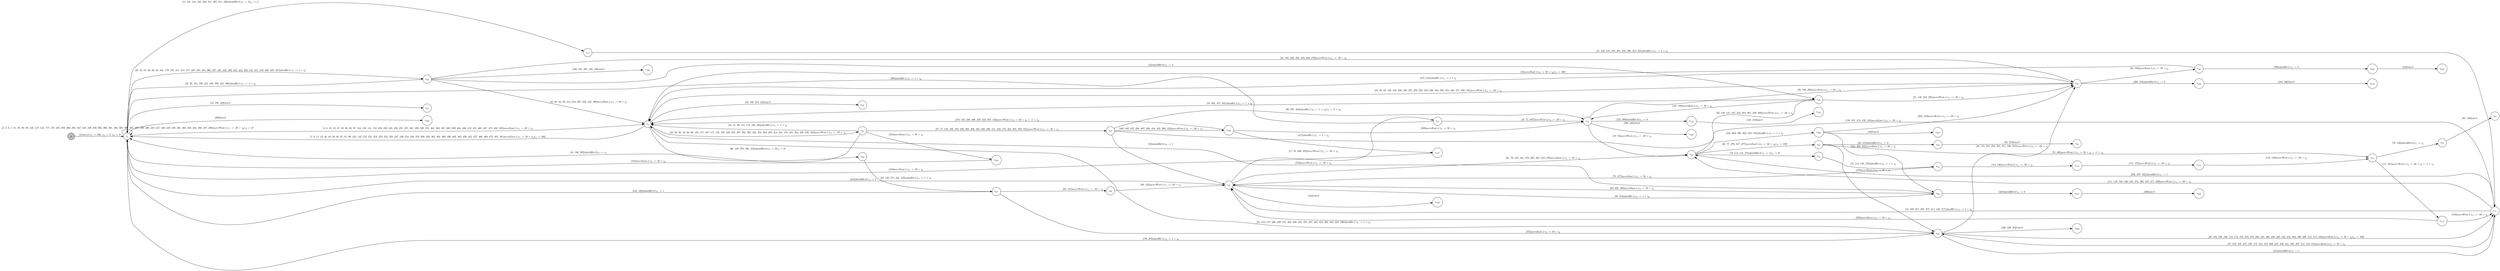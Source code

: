 digraph EFSM{
  graph [rankdir="LR", fontname="Latin Modern Math"];
  node [color="black", fillcolor="white", shape="circle", style="filled", fontname="Latin Modern Math"];
  edge [fontname="Latin Modern Math"];

  s0[fillcolor="gray", label=<s<sub>0</sub>>];
  s1[label=<s<sub>1</sub>>];
  s4[label=<s<sub>4</sub>>];
  s14[label=<s<sub>14</sub>>];
  s15[label=<s<sub>15</sub>>];
  s16[label=<s<sub>16</sub>>];
  s17[label=<s<sub>17</sub>>];
  s18[label=<s<sub>18</sub>>];
  s19[label=<s<sub>19</sub>>];
  s20[label=<s<sub>20</sub>>];
  s21[label=<s<sub>21</sub>>];
  s23[label=<s<sub>23</sub>>];
  s25[label=<s<sub>25</sub>>];
  s32[label=<s<sub>32</sub>>];
  s33[label=<s<sub>33</sub>>];
  s37[label=<s<sub>37</sub>>];
  s40[label=<s<sub>40</sub>>];
  s53[label=<s<sub>53</sub>>];
  s59[label=<s<sub>59</sub>>];
  s62[label=<s<sub>62</sub>>];
  s63[label=<s<sub>63</sub>>];
  s64[label=<s<sub>64</sub>>];
  s66[label=<s<sub>66</sub>>];
  s67[label=<s<sub>67</sub>>];
  s68[label=<s<sub>68</sub>>];
  s73[label=<s<sub>73</sub>>];
  s74[label=<s<sub>74</sub>>];
  s78[label=<s<sub>78</sub>>];
  s79[label=<s<sub>79</sub>>];
  s80[label=<s<sub>80</sub>>];
  s114[label=<s<sub>114</sub>>];
  s115[label=<s<sub>115</sub>>];
  s117[label=<s<sub>117</sub>>];
  s122[label=<s<sub>122</sub>>];
  s123[label=<s<sub>123</sub>>];
  s162[label=<s<sub>162</sub>>];
  s163[label=<s<sub>163</sub>>];
  s169[label=<s<sub>169</sub>>];
  s180[label=<s<sub>180</sub>>];
  s209[label=<s<sub>209</sub>>];
  s210[label=<s<sub>210</sub>>];
  s240[label=<s<sub>240</sub>>];
  s293[label=<s<sub>293</sub>>];
  s325[label=<s<sub>325</sub>>];
  s326[label=<s<sub>326</sub>>];
  s388[label=<s<sub>388</sub>>];
  s412[label=<s<sub>412</sub>>];
  s417[label=<s<sub>417</sub>>];
  s533[label=<s<sub>533</sub>>];
  s539[label=<s<sub>539</sub>>];
  s540[label=<s<sub>540</sub>>];

  s0->s1[label=<<i> [1]start:2/o<sub>1</sub> := 200, o<sub>2</sub> := 3, o<sub>3</sub> := 0</i>>];
  s18->s19[label=<<i> [19, 72]moveWest:1/o<sub>1</sub> := -50 + i<sub>0</sub></i>>];
  s23->s4[label=<<i> [24, 31, 99, 151, 172, 234, 384]alienHit:1/o<sub>1</sub> := 1 + i<sub>0</sub></i>>];
  s21->s40[label=<<i> [40, 538]moveEast:1/o<sub>1</sub> := 50 + i<sub>0</sub></i>>];
  s40->s4[label=<<i> [41]moveEast:1/o<sub>1</sub> := 50 + i<sub>0</sub>&#91;r<sub>3</sub> := 100&#93;</i>>];
  s33->s1[label=<<i> [52, 93, 181, 198, 212, 328, 393, 425, 460]alienHit:1/o<sub>1</sub> := 1 + i<sub>0</sub></i>>];
  s33->s20[label=<<i> [54]shieldHit:0/o<sub>1</sub> := 2</i>>];
  s20->s4[label=<<i> [55, 382, 457, 501]alienHit:1/o<sub>1</sub> := 1 + i<sub>0</sub></i>>];
  s37->s16[label=<<i> [58]shieldHit:0/o<sub>1</sub> := 1</i>>];
  s16->s59[label=<<i> [59, 518]alienHit:1/o<sub>1</sub> := 1 + i<sub>0</sub></i>>];
  s59->s16[label=<<i> [60, 205, 300]moveEast:1/o<sub>1</sub> := 50 + i<sub>0</sub></i>>];
  s62->s63[label=<<i> [63, 318]shieldHit:0/o<sub>1</sub> := 0</i>>];
  s63->s64[label=<<i> [64, 319]lose:0</i>>];
  s67->s68[label=<<i> [68, 131]moveWest:1/o<sub>1</sub> := -50 + i<sub>0</sub></i>>];
  s68->s16[label=<<i> [69, 132]moveWest:1/o<sub>1</sub> := -50 + i<sub>0</sub></i>>];
  s16->s17[label=<<i> [17, 70, 206, 359]moveWest:1/o<sub>1</sub> := -50 + i<sub>0</sub></i>>];
  s74->s16[label=<<i> [75, 277]moveEast:1/o<sub>1</sub> := 50 + i<sub>0</sub></i>>];
  s62->s78[label=<<i> [78, 280]moveWest:1/o<sub>1</sub> := 50 + i<sub>0</sub> + -1 &times; r<sub>3</sub></i>>];
  s78->s79[label=<<i> [79, 139]shieldHit:0/o<sub>1</sub> := r<sub>2</sub></i>>];
  s79->s80[label=<<i> [80, 140]lose:0</i>>];
  s74->s114[label=<<i> [114, 136]moveWest:1/o<sub>1</sub> := -50 + i<sub>0</sub></i>>];
  s114->s115[label=<<i> [115, 137]moveWest:1/o<sub>1</sub> := -50 + i<sub>0</sub></i>>];
  s115->s78[label=<<i> [116, 138]moveWest:1/o<sub>1</sub> := -50 + i<sub>0</sub></i>>];
  s78->s117[label=<<i> [117, 281]moveWest:1/o<sub>1</sub> := 50 + i<sub>0</sub> + -1 &times; r<sub>3</sub></i>>];
  s117->s15[label=<<i> [118]moveWest:1/o<sub>1</sub> := -50 + i<sub>0</sub></i>>];
  s20->s18[label=<<i> [121, 188]moveEast:1/o<sub>1</sub> := 50 + i<sub>0</sub></i>>];
  s18->s122[label=<<i> [122, 309]shieldHit:0/o<sub>1</sub> := 0</i>>];
  s122->s123[label=<<i> [123, 310]lose:0</i>>];
  s66->s67[label=<<i> [67, 130, 271, 341, 525]alienHit:1/o<sub>1</sub> := 1 + i<sub>0</sub></i>>];
  s19->s73[label=<<i> [73, 112, 134, 275]shieldHit:0/o<sub>1</sub> := 1&#91;r<sub>2</sub> := 0&#93;</i>>];
  s73->s74[label=<<i> [74, 113, 135, 276]alienHit:1/o<sub>1</sub> := 1 + i<sub>0</sub></i>>];
  s162->s163[label=<<i> [163]win:0</i>>];
  s25->s1[label=<<i> [176, 263]alienHit:1/o<sub>1</sub> := 1 + i<sub>0</sub></i>>];
  s1->s14[label=<<i> [14, 101, 144, 182, 200, 241, 295, 311, 320]shieldHit:0/o<sub>1</sub> := 2&#91;r<sub>2</sub> := 1&#93;</i>>];
  s23->s37[label=<<i> [37, 57, 158, 168, 192, 236, 288, 306, 335, 356, 386, 415, 432, 475, 482, 505, 509, 521]moveWest:1/o<sub>1</sub> := -50 + i<sub>0</sub></i>>];
  s37->s169[label=<<i> [169, 193, 237, 289, 307, 336, 416, 433, 506, 522]moveWest:1/o<sub>1</sub> := -50 + i<sub>0</sub></i>>];
  s17->s18[label=<<i> [18, 71, 207]moveWest:1/o<sub>1</sub> := -50 + i<sub>0</sub></i>>];
  s18->s21[label=<<i> [39, 189, 208]moveEast:1/o<sub>1</sub> := 50 + i<sub>0</sub></i>>];
  s21->s209[label=<<i> [209, 345]shieldHit:0/o<sub>1</sub> := 0</i>>];
  s209->s210[label=<<i> [210, 346]lose:0</i>>];
  s33->s4[label=<<i> [45, 65, 84, 95, 214, 218, 267, 402, 452, 490]moveEast:1/o<sub>1</sub> := 50 + i<sub>0</sub></i>>];
  s20->s21[label=<<i> [21, 148, 245, 285]moveWest:1/o<sub>1</sub> := -50 + i<sub>0</sub></i>>];
  s4->s66[label=<<i> [66, 129, 270, 340, 524]shieldHit:0/o<sub>1</sub> := 2&#91;r<sub>2</sub> := 0&#93;</i>>];
  s67->s25[label=<<i> [272]moveEast:1/o<sub>1</sub> := 50 + i<sub>0</sub></i>>];
  s25->s15[label=<<i> [26, 104, 106, 108, 110, 174, 185, 273, 379, 408, 410, 436, 438, 440, 442, 454, 494, 496, 498, 512, 514, 516]moveEast:1/o<sub>1</sub> := 50 + i<sub>0</sub>&#91;r<sub>3</sub> := 100&#93;</i>>];
  s16->s19[label=<<i> [61, 76, 133, 161, 278, 283, 301, 316, 376]moveEast:1/o<sub>1</sub> := 50 + i<sub>0</sub></i>>];
  s117->s16[label=<<i> [282]moveEast:1/o<sub>1</sub> := 50 + i<sub>0</sub></i>>];
  s19->s20[label=<<i> [20, 120, 147, 187, 244, 284, 381, 456, 500]moveWest:1/o<sub>1</sub> := -50 + i<sub>0</sub></i>>];
  s169->s4[label=<<i> [170, 194, 238, 290, 337, 434, 507, 523]moveWest:1/o<sub>1</sub> := 50 + i<sub>0</sub> + -1 &times; r<sub>3</sub></i>>];
  s4->s23[label=<<i> [23, 30, 36, 42, 56, 98, 150, 157, 167, 171, 191, 195, 233, 235, 287, 291, 305, 334, 355, 383, 385, 414, 431, 474, 481, 504, 508, 520, 532]moveWest:1/o<sub>1</sub> := -50 + i<sub>0</sub></i>>];
  s23->s1[label=<<i> [43, 196, 292]shieldHit:0/o<sub>1</sub> := r<sub>2</sub></i>>];
  s1->s293[label=<<i> [293]lose:0</i>>];
  s14->s15[label=<<i> [15, 102, 145, 183, 201, 242, 296, 312, 321]alienHit:1/o<sub>1</sub> := 1 + i<sub>0</sub></i>>];
  s162->s21[label=<<i> [303, 479]moveWest:1/o<sub>1</sub> := -50 + i<sub>0</sub></i>>];
  s169->s18[label=<<i> [308]moveEast:1/o<sub>1</sub> := 50 + i<sub>0</sub></i>>];
  s25->s15[label=<<i> [314]shieldHit:0/o<sub>1</sub> := 1</i>>];
  s15->s19[label=<<i> [202, 297, 322]shieldHit:0/o<sub>1</sub> := 1</i>>];
  s162->s59[label=<<i> [204, 299, 324]moveEast:1/o<sub>1</sub> := 50 + i<sub>0</sub></i>>];
  s59->s325[label=<<i> [325]shieldHit:0/o<sub>1</sub> := 0</i>>];
  s325->s326[label=<<i> [326]lose:0</i>>];
  s25->s240[label=<<i> [240, 339, 503]win:0</i>>];
  s67->s1[label=<<i> [342, 526]shieldHit:0/o<sub>1</sub> := 1</i>>];
  s37->s15[label=<<i> [159, 357, 374, 476, 510]moveEast:1/o<sub>1</sub> := 50 + i<sub>0</sub></i>>];
  s17->s1[label=<<i> [360]alienHit:1/o<sub>1</sub> := 1 + i<sub>0</sub></i>>];
  s1->s1[label=<<i> [2, 3, 6, 7, 81, 82, 88, 89, 126, 127, 143, 177, 178, 216, 259, 260, 294, 347, 348, 349, 350, 365, 366, 391, 394, 395, 396, 397, 398, 399, 400, 423, 447, 448, 449, 450, 461, 462, 463, 464, 486, 487, 488]moveWest:1/o<sub>1</sub> := -50 + i<sub>0</sub>&#91;r<sub>2</sub> := 0&#93;</i>>];
  s4->s1[label=<<i> [5, 9, 11, 13, 46, 48, 50, 85, 87, 91, 96, 125, 142, 152, 215, 219, 222, 224, 228, 247, 249, 254, 256, 258, 268, 330, 362, 364, 368, 390, 403, 405, 420, 422, 427, 466, 468, 472, 485, 491]moveEast:1/o<sub>1</sub> := 50 + i<sub>0</sub>&#91;r<sub>3</sub> := 100&#93;</i>>];
  s4->s25[label=<<i> [25, 154, 173, 230, 239, 251, 262, 338, 352, 370, 407, 435, 453, 493, 502, 529, 536]alienHit:1/o<sub>1</sub> := 1 + i<sub>0</sub></i>>];
  s25->s21[label=<<i> [28, 155, 231, 252, 353, 371, 530, 537]moveWest:1/o<sub>1</sub> := -50 + i<sub>0</sub></i>>];
  s21->s4[label=<<i> [372, 413]alienHit:1/o<sub>1</sub> := 1 + i<sub>0</sub></i>>];
  s19->s62[label=<<i> [62, 77, 279, 317, 377]moveEast:1/o<sub>1</sub> := 50 + i<sub>0</sub>&#91;r<sub>3</sub> := 100&#93;</i>>];
  s62->s25[label=<<i> [378]moveEast:1/o<sub>1</sub> := 50 + i<sub>0</sub></i>>];
  s15->s19[label=<<i> [111, 119, 146, 186, 243, 274, 380, 455, 477, 499]moveWest:1/o<sub>1</sub> := -50 + i<sub>0</sub></i>>];
  s18->s388[label=<<i> [388, 484]win:0</i>>];
  s16->s412[label=<<i> [412]win:0</i>>];
  s169->s417[label=<<i> [417]alienHit:1/o<sub>1</sub> := 1 + i<sub>0</sub></i>>];
  s417->s1[label=<<i> [418]moveEast:1/o<sub>1</sub> := 50 + i<sub>0</sub></i>>];
  s1->s4[label=<<i> [4, 8, 10, 12, 47, 49, 86, 90, 97, 124, 128, 141, 153, 223, 229, 248, 250, 255, 257, 261, 269, 329, 351, 361, 363, 367, 369, 389, 404, 406, 419, 421, 465, 467, 473, 492, 535]moveEast:1/o<sub>1</sub> := 50 + i<sub>0</sub></i>>];
  s1->s53[label=<<i> [53, 199, 426]win:0</i>>];
  s15->s25[label=<<i> [27, 103, 105, 107, 109, 175, 184, 313, 409, 437, 439, 441, 495, 497, 511, 513, 515]moveEast:1/o<sub>1</sub> := 50 + i<sub>0</sub></i>>];
  s15->s16[label=<<i> [16, 160, 315, 358, 375, 411, 443, 517]alienHit:1/o<sub>1</sub> := 1 + i<sub>0</sub></i>>];
  s16->s1[label=<<i> [444]shieldHit:0/o<sub>1</sub> := 2</i>>];
  s1->s33[label=<<i> [33, 44, 51, 83, 92, 94, 164, 179, 197, 211, 213, 217, 220, 225, 264, 266, 327, 331, 343, 392, 401, 424, 428, 445, 451, 459, 469, 489, 527]alienHit:1/o<sub>1</sub> := 1 + i<sub>0</sub></i>>];
  s33->s180[label=<<i> [180, 221, 265, 446, 528]win:0</i>>];
  s4->s32[label=<<i> [32, 100, 373, 458]win:0</i>>];
  s33->s21[label=<<i> [34, 165, 226, 332, 344, 429, 470]moveWest:1/o<sub>1</sub> := -50 + i<sub>0</sub></i>>];
  s21->s4[label=<<i> [22, 29, 35, 149, 156, 166, 190, 227, 232, 246, 253, 286, 304, 333, 354, 430, 471, 480, 531]moveWest:1/o<sub>1</sub> := -50 + i<sub>0</sub></i>>];
  s19->s162[label=<<i> [162, 203, 298, 302, 323, 478]alienHit:1/o<sub>1</sub> := 1 + i<sub>0</sub></i>>];
  s37->s18[label=<<i> [38, 387, 483]alienHit:1/o<sub>1</sub> := 1 + i<sub>0</sub>&#91;r<sub>2</sub> := 2 &times; i<sub>0</sub>&#93;</i>>];
  s59->s4[label=<<i> [519]moveWest:1/o<sub>1</sub> := -50 + i<sub>0</sub></i>>];
  s23->s533[label=<<i> [533]moveEast:1/o<sub>1</sub> := 50 + i<sub>0</sub></i>>];
  s533->s1[label=<<i> [534]moveEast:1/o<sub>1</sub> := 50 + i<sub>0</sub></i>>];
  s40->s539[label=<<i> [539]alienHit:1/o<sub>1</sub> := 5</i>>];
  s539->s540[label=<<i> [540]win:0</i>>];
}